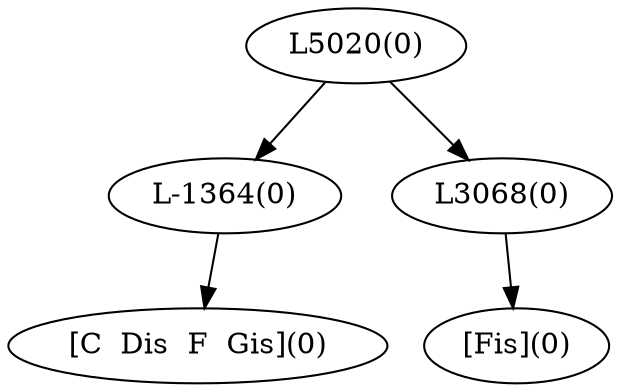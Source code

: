 digraph sample{
"L-1364(0)"->"[C  Dis  F  Gis](0)"
"L3068(0)"->"[Fis](0)"
"L5020(0)"->"L-1364(0)"
"L5020(0)"->"L3068(0)"
{rank = min; "L5020(0)"}
{rank = same; "L-1364(0)"; "L3068(0)";}
{rank = max; "[C  Dis  F  Gis](0)"; "[Fis](0)";}
}